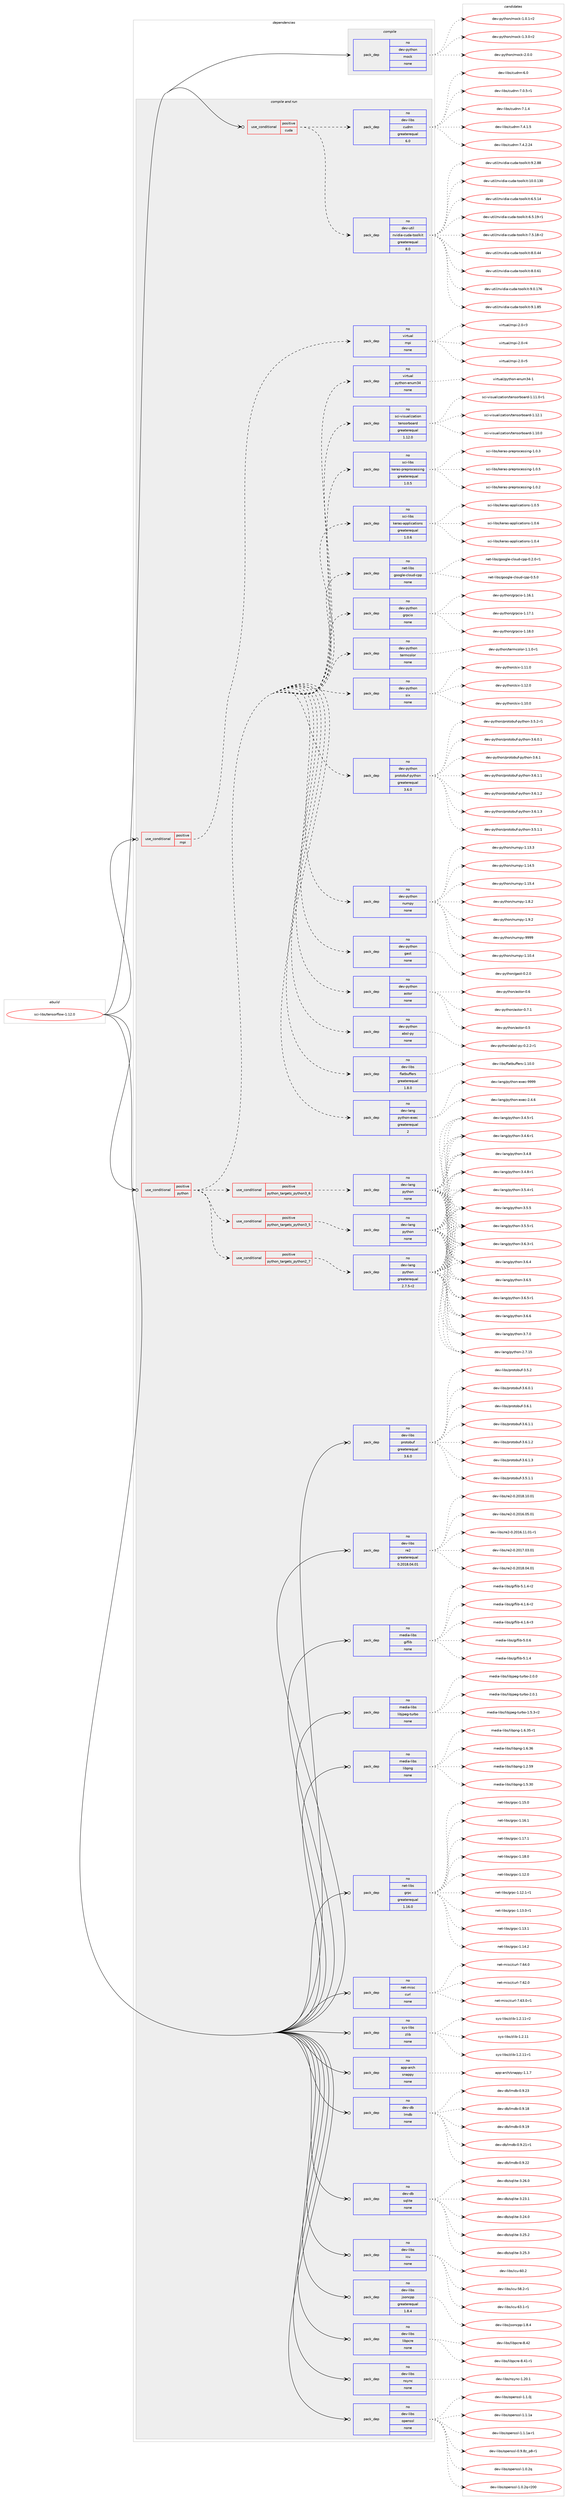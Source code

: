 digraph prolog {

# *************
# Graph options
# *************

newrank=true;
concentrate=true;
compound=true;
graph [rankdir=LR,fontname=Helvetica,fontsize=10,ranksep=1.5];#, ranksep=2.5, nodesep=0.2];
edge  [arrowhead=vee];
node  [fontname=Helvetica,fontsize=10];

# **********
# The ebuild
# **********

subgraph cluster_leftcol {
color=gray;
rank=same;
label=<<i>ebuild</i>>;
id [label="sci-libs/tensorflow-1.12.0", color=red, width=4, href="../sci-libs/tensorflow-1.12.0.svg"];
}

# ****************
# The dependencies
# ****************

subgraph cluster_midcol {
color=gray;
label=<<i>dependencies</i>>;
subgraph cluster_compile {
fillcolor="#eeeeee";
style=filled;
label=<<i>compile</i>>;
subgraph pack3866 {
dependency4850 [label=<<TABLE BORDER="0" CELLBORDER="1" CELLSPACING="0" CELLPADDING="4" WIDTH="220"><TR><TD ROWSPAN="6" CELLPADDING="30">pack_dep</TD></TR><TR><TD WIDTH="110">no</TD></TR><TR><TD>dev-python</TD></TR><TR><TD>mock</TD></TR><TR><TD>none</TD></TR><TR><TD></TD></TR></TABLE>>, shape=none, color=blue];
}
id:e -> dependency4850:w [weight=20,style="solid",arrowhead="vee"];
}
subgraph cluster_compileandrun {
fillcolor="#eeeeee";
style=filled;
label=<<i>compile and run</i>>;
subgraph cond852 {
dependency4851 [label=<<TABLE BORDER="0" CELLBORDER="1" CELLSPACING="0" CELLPADDING="4"><TR><TD ROWSPAN="3" CELLPADDING="10">use_conditional</TD></TR><TR><TD>positive</TD></TR><TR><TD>cuda</TD></TR></TABLE>>, shape=none, color=red];
subgraph pack3867 {
dependency4852 [label=<<TABLE BORDER="0" CELLBORDER="1" CELLSPACING="0" CELLPADDING="4" WIDTH="220"><TR><TD ROWSPAN="6" CELLPADDING="30">pack_dep</TD></TR><TR><TD WIDTH="110">no</TD></TR><TR><TD>dev-util</TD></TR><TR><TD>nvidia-cuda-toolkit</TD></TR><TR><TD>greaterequal</TD></TR><TR><TD>8.0</TD></TR></TABLE>>, shape=none, color=blue];
}
dependency4851:e -> dependency4852:w [weight=20,style="dashed",arrowhead="vee"];
subgraph pack3868 {
dependency4853 [label=<<TABLE BORDER="0" CELLBORDER="1" CELLSPACING="0" CELLPADDING="4" WIDTH="220"><TR><TD ROWSPAN="6" CELLPADDING="30">pack_dep</TD></TR><TR><TD WIDTH="110">no</TD></TR><TR><TD>dev-libs</TD></TR><TR><TD>cudnn</TD></TR><TR><TD>greaterequal</TD></TR><TR><TD>6.0</TD></TR></TABLE>>, shape=none, color=blue];
}
dependency4851:e -> dependency4853:w [weight=20,style="dashed",arrowhead="vee"];
}
id:e -> dependency4851:w [weight=20,style="solid",arrowhead="odotvee"];
subgraph cond853 {
dependency4854 [label=<<TABLE BORDER="0" CELLBORDER="1" CELLSPACING="0" CELLPADDING="4"><TR><TD ROWSPAN="3" CELLPADDING="10">use_conditional</TD></TR><TR><TD>positive</TD></TR><TR><TD>mpi</TD></TR></TABLE>>, shape=none, color=red];
subgraph pack3869 {
dependency4855 [label=<<TABLE BORDER="0" CELLBORDER="1" CELLSPACING="0" CELLPADDING="4" WIDTH="220"><TR><TD ROWSPAN="6" CELLPADDING="30">pack_dep</TD></TR><TR><TD WIDTH="110">no</TD></TR><TR><TD>virtual</TD></TR><TR><TD>mpi</TD></TR><TR><TD>none</TD></TR><TR><TD></TD></TR></TABLE>>, shape=none, color=blue];
}
dependency4854:e -> dependency4855:w [weight=20,style="dashed",arrowhead="vee"];
}
id:e -> dependency4854:w [weight=20,style="solid",arrowhead="odotvee"];
subgraph cond854 {
dependency4856 [label=<<TABLE BORDER="0" CELLBORDER="1" CELLSPACING="0" CELLPADDING="4"><TR><TD ROWSPAN="3" CELLPADDING="10">use_conditional</TD></TR><TR><TD>positive</TD></TR><TR><TD>python</TD></TR></TABLE>>, shape=none, color=red];
subgraph cond855 {
dependency4857 [label=<<TABLE BORDER="0" CELLBORDER="1" CELLSPACING="0" CELLPADDING="4"><TR><TD ROWSPAN="3" CELLPADDING="10">use_conditional</TD></TR><TR><TD>positive</TD></TR><TR><TD>python_targets_python2_7</TD></TR></TABLE>>, shape=none, color=red];
subgraph pack3870 {
dependency4858 [label=<<TABLE BORDER="0" CELLBORDER="1" CELLSPACING="0" CELLPADDING="4" WIDTH="220"><TR><TD ROWSPAN="6" CELLPADDING="30">pack_dep</TD></TR><TR><TD WIDTH="110">no</TD></TR><TR><TD>dev-lang</TD></TR><TR><TD>python</TD></TR><TR><TD>greaterequal</TD></TR><TR><TD>2.7.5-r2</TD></TR></TABLE>>, shape=none, color=blue];
}
dependency4857:e -> dependency4858:w [weight=20,style="dashed",arrowhead="vee"];
}
dependency4856:e -> dependency4857:w [weight=20,style="dashed",arrowhead="vee"];
subgraph cond856 {
dependency4859 [label=<<TABLE BORDER="0" CELLBORDER="1" CELLSPACING="0" CELLPADDING="4"><TR><TD ROWSPAN="3" CELLPADDING="10">use_conditional</TD></TR><TR><TD>positive</TD></TR><TR><TD>python_targets_python3_5</TD></TR></TABLE>>, shape=none, color=red];
subgraph pack3871 {
dependency4860 [label=<<TABLE BORDER="0" CELLBORDER="1" CELLSPACING="0" CELLPADDING="4" WIDTH="220"><TR><TD ROWSPAN="6" CELLPADDING="30">pack_dep</TD></TR><TR><TD WIDTH="110">no</TD></TR><TR><TD>dev-lang</TD></TR><TR><TD>python</TD></TR><TR><TD>none</TD></TR><TR><TD></TD></TR></TABLE>>, shape=none, color=blue];
}
dependency4859:e -> dependency4860:w [weight=20,style="dashed",arrowhead="vee"];
}
dependency4856:e -> dependency4859:w [weight=20,style="dashed",arrowhead="vee"];
subgraph cond857 {
dependency4861 [label=<<TABLE BORDER="0" CELLBORDER="1" CELLSPACING="0" CELLPADDING="4"><TR><TD ROWSPAN="3" CELLPADDING="10">use_conditional</TD></TR><TR><TD>positive</TD></TR><TR><TD>python_targets_python3_6</TD></TR></TABLE>>, shape=none, color=red];
subgraph pack3872 {
dependency4862 [label=<<TABLE BORDER="0" CELLBORDER="1" CELLSPACING="0" CELLPADDING="4" WIDTH="220"><TR><TD ROWSPAN="6" CELLPADDING="30">pack_dep</TD></TR><TR><TD WIDTH="110">no</TD></TR><TR><TD>dev-lang</TD></TR><TR><TD>python</TD></TR><TR><TD>none</TD></TR><TR><TD></TD></TR></TABLE>>, shape=none, color=blue];
}
dependency4861:e -> dependency4862:w [weight=20,style="dashed",arrowhead="vee"];
}
dependency4856:e -> dependency4861:w [weight=20,style="dashed",arrowhead="vee"];
subgraph pack3873 {
dependency4863 [label=<<TABLE BORDER="0" CELLBORDER="1" CELLSPACING="0" CELLPADDING="4" WIDTH="220"><TR><TD ROWSPAN="6" CELLPADDING="30">pack_dep</TD></TR><TR><TD WIDTH="110">no</TD></TR><TR><TD>dev-lang</TD></TR><TR><TD>python-exec</TD></TR><TR><TD>greaterequal</TD></TR><TR><TD>2</TD></TR></TABLE>>, shape=none, color=blue];
}
dependency4856:e -> dependency4863:w [weight=20,style="dashed",arrowhead="vee"];
subgraph pack3874 {
dependency4864 [label=<<TABLE BORDER="0" CELLBORDER="1" CELLSPACING="0" CELLPADDING="4" WIDTH="220"><TR><TD ROWSPAN="6" CELLPADDING="30">pack_dep</TD></TR><TR><TD WIDTH="110">no</TD></TR><TR><TD>dev-libs</TD></TR><TR><TD>flatbuffers</TD></TR><TR><TD>greaterequal</TD></TR><TR><TD>1.8.0</TD></TR></TABLE>>, shape=none, color=blue];
}
dependency4856:e -> dependency4864:w [weight=20,style="dashed",arrowhead="vee"];
subgraph pack3875 {
dependency4865 [label=<<TABLE BORDER="0" CELLBORDER="1" CELLSPACING="0" CELLPADDING="4" WIDTH="220"><TR><TD ROWSPAN="6" CELLPADDING="30">pack_dep</TD></TR><TR><TD WIDTH="110">no</TD></TR><TR><TD>dev-python</TD></TR><TR><TD>absl-py</TD></TR><TR><TD>none</TD></TR><TR><TD></TD></TR></TABLE>>, shape=none, color=blue];
}
dependency4856:e -> dependency4865:w [weight=20,style="dashed",arrowhead="vee"];
subgraph pack3876 {
dependency4866 [label=<<TABLE BORDER="0" CELLBORDER="1" CELLSPACING="0" CELLPADDING="4" WIDTH="220"><TR><TD ROWSPAN="6" CELLPADDING="30">pack_dep</TD></TR><TR><TD WIDTH="110">no</TD></TR><TR><TD>dev-python</TD></TR><TR><TD>astor</TD></TR><TR><TD>none</TD></TR><TR><TD></TD></TR></TABLE>>, shape=none, color=blue];
}
dependency4856:e -> dependency4866:w [weight=20,style="dashed",arrowhead="vee"];
subgraph pack3877 {
dependency4867 [label=<<TABLE BORDER="0" CELLBORDER="1" CELLSPACING="0" CELLPADDING="4" WIDTH="220"><TR><TD ROWSPAN="6" CELLPADDING="30">pack_dep</TD></TR><TR><TD WIDTH="110">no</TD></TR><TR><TD>dev-python</TD></TR><TR><TD>gast</TD></TR><TR><TD>none</TD></TR><TR><TD></TD></TR></TABLE>>, shape=none, color=blue];
}
dependency4856:e -> dependency4867:w [weight=20,style="dashed",arrowhead="vee"];
subgraph pack3878 {
dependency4868 [label=<<TABLE BORDER="0" CELLBORDER="1" CELLSPACING="0" CELLPADDING="4" WIDTH="220"><TR><TD ROWSPAN="6" CELLPADDING="30">pack_dep</TD></TR><TR><TD WIDTH="110">no</TD></TR><TR><TD>dev-python</TD></TR><TR><TD>numpy</TD></TR><TR><TD>none</TD></TR><TR><TD></TD></TR></TABLE>>, shape=none, color=blue];
}
dependency4856:e -> dependency4868:w [weight=20,style="dashed",arrowhead="vee"];
subgraph pack3879 {
dependency4869 [label=<<TABLE BORDER="0" CELLBORDER="1" CELLSPACING="0" CELLPADDING="4" WIDTH="220"><TR><TD ROWSPAN="6" CELLPADDING="30">pack_dep</TD></TR><TR><TD WIDTH="110">no</TD></TR><TR><TD>dev-python</TD></TR><TR><TD>protobuf-python</TD></TR><TR><TD>greaterequal</TD></TR><TR><TD>3.6.0</TD></TR></TABLE>>, shape=none, color=blue];
}
dependency4856:e -> dependency4869:w [weight=20,style="dashed",arrowhead="vee"];
subgraph pack3880 {
dependency4870 [label=<<TABLE BORDER="0" CELLBORDER="1" CELLSPACING="0" CELLPADDING="4" WIDTH="220"><TR><TD ROWSPAN="6" CELLPADDING="30">pack_dep</TD></TR><TR><TD WIDTH="110">no</TD></TR><TR><TD>dev-python</TD></TR><TR><TD>six</TD></TR><TR><TD>none</TD></TR><TR><TD></TD></TR></TABLE>>, shape=none, color=blue];
}
dependency4856:e -> dependency4870:w [weight=20,style="dashed",arrowhead="vee"];
subgraph pack3881 {
dependency4871 [label=<<TABLE BORDER="0" CELLBORDER="1" CELLSPACING="0" CELLPADDING="4" WIDTH="220"><TR><TD ROWSPAN="6" CELLPADDING="30">pack_dep</TD></TR><TR><TD WIDTH="110">no</TD></TR><TR><TD>dev-python</TD></TR><TR><TD>termcolor</TD></TR><TR><TD>none</TD></TR><TR><TD></TD></TR></TABLE>>, shape=none, color=blue];
}
dependency4856:e -> dependency4871:w [weight=20,style="dashed",arrowhead="vee"];
subgraph pack3882 {
dependency4872 [label=<<TABLE BORDER="0" CELLBORDER="1" CELLSPACING="0" CELLPADDING="4" WIDTH="220"><TR><TD ROWSPAN="6" CELLPADDING="30">pack_dep</TD></TR><TR><TD WIDTH="110">no</TD></TR><TR><TD>dev-python</TD></TR><TR><TD>grpcio</TD></TR><TR><TD>none</TD></TR><TR><TD></TD></TR></TABLE>>, shape=none, color=blue];
}
dependency4856:e -> dependency4872:w [weight=20,style="dashed",arrowhead="vee"];
subgraph pack3883 {
dependency4873 [label=<<TABLE BORDER="0" CELLBORDER="1" CELLSPACING="0" CELLPADDING="4" WIDTH="220"><TR><TD ROWSPAN="6" CELLPADDING="30">pack_dep</TD></TR><TR><TD WIDTH="110">no</TD></TR><TR><TD>net-libs</TD></TR><TR><TD>google-cloud-cpp</TD></TR><TR><TD>none</TD></TR><TR><TD></TD></TR></TABLE>>, shape=none, color=blue];
}
dependency4856:e -> dependency4873:w [weight=20,style="dashed",arrowhead="vee"];
subgraph pack3884 {
dependency4874 [label=<<TABLE BORDER="0" CELLBORDER="1" CELLSPACING="0" CELLPADDING="4" WIDTH="220"><TR><TD ROWSPAN="6" CELLPADDING="30">pack_dep</TD></TR><TR><TD WIDTH="110">no</TD></TR><TR><TD>sci-libs</TD></TR><TR><TD>keras-applications</TD></TR><TR><TD>greaterequal</TD></TR><TR><TD>1.0.6</TD></TR></TABLE>>, shape=none, color=blue];
}
dependency4856:e -> dependency4874:w [weight=20,style="dashed",arrowhead="vee"];
subgraph pack3885 {
dependency4875 [label=<<TABLE BORDER="0" CELLBORDER="1" CELLSPACING="0" CELLPADDING="4" WIDTH="220"><TR><TD ROWSPAN="6" CELLPADDING="30">pack_dep</TD></TR><TR><TD WIDTH="110">no</TD></TR><TR><TD>sci-libs</TD></TR><TR><TD>keras-preprocessing</TD></TR><TR><TD>greaterequal</TD></TR><TR><TD>1.0.5</TD></TR></TABLE>>, shape=none, color=blue];
}
dependency4856:e -> dependency4875:w [weight=20,style="dashed",arrowhead="vee"];
subgraph pack3886 {
dependency4876 [label=<<TABLE BORDER="0" CELLBORDER="1" CELLSPACING="0" CELLPADDING="4" WIDTH="220"><TR><TD ROWSPAN="6" CELLPADDING="30">pack_dep</TD></TR><TR><TD WIDTH="110">no</TD></TR><TR><TD>sci-visualization</TD></TR><TR><TD>tensorboard</TD></TR><TR><TD>greaterequal</TD></TR><TR><TD>1.12.0</TD></TR></TABLE>>, shape=none, color=blue];
}
dependency4856:e -> dependency4876:w [weight=20,style="dashed",arrowhead="vee"];
subgraph pack3887 {
dependency4877 [label=<<TABLE BORDER="0" CELLBORDER="1" CELLSPACING="0" CELLPADDING="4" WIDTH="220"><TR><TD ROWSPAN="6" CELLPADDING="30">pack_dep</TD></TR><TR><TD WIDTH="110">no</TD></TR><TR><TD>virtual</TD></TR><TR><TD>python-enum34</TD></TR><TR><TD>none</TD></TR><TR><TD></TD></TR></TABLE>>, shape=none, color=blue];
}
dependency4856:e -> dependency4877:w [weight=20,style="dashed",arrowhead="vee"];
}
id:e -> dependency4856:w [weight=20,style="solid",arrowhead="odotvee"];
subgraph pack3888 {
dependency4878 [label=<<TABLE BORDER="0" CELLBORDER="1" CELLSPACING="0" CELLPADDING="4" WIDTH="220"><TR><TD ROWSPAN="6" CELLPADDING="30">pack_dep</TD></TR><TR><TD WIDTH="110">no</TD></TR><TR><TD>app-arch</TD></TR><TR><TD>snappy</TD></TR><TR><TD>none</TD></TR><TR><TD></TD></TR></TABLE>>, shape=none, color=blue];
}
id:e -> dependency4878:w [weight=20,style="solid",arrowhead="odotvee"];
subgraph pack3889 {
dependency4879 [label=<<TABLE BORDER="0" CELLBORDER="1" CELLSPACING="0" CELLPADDING="4" WIDTH="220"><TR><TD ROWSPAN="6" CELLPADDING="30">pack_dep</TD></TR><TR><TD WIDTH="110">no</TD></TR><TR><TD>dev-db</TD></TR><TR><TD>lmdb</TD></TR><TR><TD>none</TD></TR><TR><TD></TD></TR></TABLE>>, shape=none, color=blue];
}
id:e -> dependency4879:w [weight=20,style="solid",arrowhead="odotvee"];
subgraph pack3890 {
dependency4880 [label=<<TABLE BORDER="0" CELLBORDER="1" CELLSPACING="0" CELLPADDING="4" WIDTH="220"><TR><TD ROWSPAN="6" CELLPADDING="30">pack_dep</TD></TR><TR><TD WIDTH="110">no</TD></TR><TR><TD>dev-db</TD></TR><TR><TD>sqlite</TD></TR><TR><TD>none</TD></TR><TR><TD></TD></TR></TABLE>>, shape=none, color=blue];
}
id:e -> dependency4880:w [weight=20,style="solid",arrowhead="odotvee"];
subgraph pack3891 {
dependency4881 [label=<<TABLE BORDER="0" CELLBORDER="1" CELLSPACING="0" CELLPADDING="4" WIDTH="220"><TR><TD ROWSPAN="6" CELLPADDING="30">pack_dep</TD></TR><TR><TD WIDTH="110">no</TD></TR><TR><TD>dev-libs</TD></TR><TR><TD>icu</TD></TR><TR><TD>none</TD></TR><TR><TD></TD></TR></TABLE>>, shape=none, color=blue];
}
id:e -> dependency4881:w [weight=20,style="solid",arrowhead="odotvee"];
subgraph pack3892 {
dependency4882 [label=<<TABLE BORDER="0" CELLBORDER="1" CELLSPACING="0" CELLPADDING="4" WIDTH="220"><TR><TD ROWSPAN="6" CELLPADDING="30">pack_dep</TD></TR><TR><TD WIDTH="110">no</TD></TR><TR><TD>dev-libs</TD></TR><TR><TD>jsoncpp</TD></TR><TR><TD>greaterequal</TD></TR><TR><TD>1.8.4</TD></TR></TABLE>>, shape=none, color=blue];
}
id:e -> dependency4882:w [weight=20,style="solid",arrowhead="odotvee"];
subgraph pack3893 {
dependency4883 [label=<<TABLE BORDER="0" CELLBORDER="1" CELLSPACING="0" CELLPADDING="4" WIDTH="220"><TR><TD ROWSPAN="6" CELLPADDING="30">pack_dep</TD></TR><TR><TD WIDTH="110">no</TD></TR><TR><TD>dev-libs</TD></TR><TR><TD>libpcre</TD></TR><TR><TD>none</TD></TR><TR><TD></TD></TR></TABLE>>, shape=none, color=blue];
}
id:e -> dependency4883:w [weight=20,style="solid",arrowhead="odotvee"];
subgraph pack3894 {
dependency4884 [label=<<TABLE BORDER="0" CELLBORDER="1" CELLSPACING="0" CELLPADDING="4" WIDTH="220"><TR><TD ROWSPAN="6" CELLPADDING="30">pack_dep</TD></TR><TR><TD WIDTH="110">no</TD></TR><TR><TD>dev-libs</TD></TR><TR><TD>nsync</TD></TR><TR><TD>none</TD></TR><TR><TD></TD></TR></TABLE>>, shape=none, color=blue];
}
id:e -> dependency4884:w [weight=20,style="solid",arrowhead="odotvee"];
subgraph pack3895 {
dependency4885 [label=<<TABLE BORDER="0" CELLBORDER="1" CELLSPACING="0" CELLPADDING="4" WIDTH="220"><TR><TD ROWSPAN="6" CELLPADDING="30">pack_dep</TD></TR><TR><TD WIDTH="110">no</TD></TR><TR><TD>dev-libs</TD></TR><TR><TD>openssl</TD></TR><TR><TD>none</TD></TR><TR><TD></TD></TR></TABLE>>, shape=none, color=blue];
}
id:e -> dependency4885:w [weight=20,style="solid",arrowhead="odotvee"];
subgraph pack3896 {
dependency4886 [label=<<TABLE BORDER="0" CELLBORDER="1" CELLSPACING="0" CELLPADDING="4" WIDTH="220"><TR><TD ROWSPAN="6" CELLPADDING="30">pack_dep</TD></TR><TR><TD WIDTH="110">no</TD></TR><TR><TD>dev-libs</TD></TR><TR><TD>protobuf</TD></TR><TR><TD>greaterequal</TD></TR><TR><TD>3.6.0</TD></TR></TABLE>>, shape=none, color=blue];
}
id:e -> dependency4886:w [weight=20,style="solid",arrowhead="odotvee"];
subgraph pack3897 {
dependency4887 [label=<<TABLE BORDER="0" CELLBORDER="1" CELLSPACING="0" CELLPADDING="4" WIDTH="220"><TR><TD ROWSPAN="6" CELLPADDING="30">pack_dep</TD></TR><TR><TD WIDTH="110">no</TD></TR><TR><TD>dev-libs</TD></TR><TR><TD>re2</TD></TR><TR><TD>greaterequal</TD></TR><TR><TD>0.2018.04.01</TD></TR></TABLE>>, shape=none, color=blue];
}
id:e -> dependency4887:w [weight=20,style="solid",arrowhead="odotvee"];
subgraph pack3898 {
dependency4888 [label=<<TABLE BORDER="0" CELLBORDER="1" CELLSPACING="0" CELLPADDING="4" WIDTH="220"><TR><TD ROWSPAN="6" CELLPADDING="30">pack_dep</TD></TR><TR><TD WIDTH="110">no</TD></TR><TR><TD>media-libs</TD></TR><TR><TD>giflib</TD></TR><TR><TD>none</TD></TR><TR><TD></TD></TR></TABLE>>, shape=none, color=blue];
}
id:e -> dependency4888:w [weight=20,style="solid",arrowhead="odotvee"];
subgraph pack3899 {
dependency4889 [label=<<TABLE BORDER="0" CELLBORDER="1" CELLSPACING="0" CELLPADDING="4" WIDTH="220"><TR><TD ROWSPAN="6" CELLPADDING="30">pack_dep</TD></TR><TR><TD WIDTH="110">no</TD></TR><TR><TD>media-libs</TD></TR><TR><TD>libjpeg-turbo</TD></TR><TR><TD>none</TD></TR><TR><TD></TD></TR></TABLE>>, shape=none, color=blue];
}
id:e -> dependency4889:w [weight=20,style="solid",arrowhead="odotvee"];
subgraph pack3900 {
dependency4890 [label=<<TABLE BORDER="0" CELLBORDER="1" CELLSPACING="0" CELLPADDING="4" WIDTH="220"><TR><TD ROWSPAN="6" CELLPADDING="30">pack_dep</TD></TR><TR><TD WIDTH="110">no</TD></TR><TR><TD>media-libs</TD></TR><TR><TD>libpng</TD></TR><TR><TD>none</TD></TR><TR><TD></TD></TR></TABLE>>, shape=none, color=blue];
}
id:e -> dependency4890:w [weight=20,style="solid",arrowhead="odotvee"];
subgraph pack3901 {
dependency4891 [label=<<TABLE BORDER="0" CELLBORDER="1" CELLSPACING="0" CELLPADDING="4" WIDTH="220"><TR><TD ROWSPAN="6" CELLPADDING="30">pack_dep</TD></TR><TR><TD WIDTH="110">no</TD></TR><TR><TD>net-libs</TD></TR><TR><TD>grpc</TD></TR><TR><TD>greaterequal</TD></TR><TR><TD>1.16.0</TD></TR></TABLE>>, shape=none, color=blue];
}
id:e -> dependency4891:w [weight=20,style="solid",arrowhead="odotvee"];
subgraph pack3902 {
dependency4892 [label=<<TABLE BORDER="0" CELLBORDER="1" CELLSPACING="0" CELLPADDING="4" WIDTH="220"><TR><TD ROWSPAN="6" CELLPADDING="30">pack_dep</TD></TR><TR><TD WIDTH="110">no</TD></TR><TR><TD>net-misc</TD></TR><TR><TD>curl</TD></TR><TR><TD>none</TD></TR><TR><TD></TD></TR></TABLE>>, shape=none, color=blue];
}
id:e -> dependency4892:w [weight=20,style="solid",arrowhead="odotvee"];
subgraph pack3903 {
dependency4893 [label=<<TABLE BORDER="0" CELLBORDER="1" CELLSPACING="0" CELLPADDING="4" WIDTH="220"><TR><TD ROWSPAN="6" CELLPADDING="30">pack_dep</TD></TR><TR><TD WIDTH="110">no</TD></TR><TR><TD>sys-libs</TD></TR><TR><TD>zlib</TD></TR><TR><TD>none</TD></TR><TR><TD></TD></TR></TABLE>>, shape=none, color=blue];
}
id:e -> dependency4893:w [weight=20,style="solid",arrowhead="odotvee"];
}
subgraph cluster_run {
fillcolor="#eeeeee";
style=filled;
label=<<i>run</i>>;
}
}

# **************
# The candidates
# **************

subgraph cluster_choices {
rank=same;
color=gray;
label=<<i>candidates</i>>;

subgraph choice3866 {
color=black;
nodesep=1;
choice1001011184511212111610411111047109111991074549464846494511450 [label="dev-python/mock-1.0.1-r2", color=red, width=4,href="../dev-python/mock-1.0.1-r2.svg"];
choice1001011184511212111610411111047109111991074549465146484511450 [label="dev-python/mock-1.3.0-r2", color=red, width=4,href="../dev-python/mock-1.3.0-r2.svg"];
choice100101118451121211161041111104710911199107455046484648 [label="dev-python/mock-2.0.0", color=red, width=4,href="../dev-python/mock-2.0.0.svg"];
dependency4850:e -> choice1001011184511212111610411111047109111991074549464846494511450:w [style=dotted,weight="100"];
dependency4850:e -> choice1001011184511212111610411111047109111991074549465146484511450:w [style=dotted,weight="100"];
dependency4850:e -> choice100101118451121211161041111104710911199107455046484648:w [style=dotted,weight="100"];
}
subgraph choice3867 {
color=black;
nodesep=1;
choice10010111845117116105108471101181051001059745991171009745116111111108107105116454948464846495148 [label="dev-util/nvidia-cuda-toolkit-10.0.130", color=red, width=4,href="../dev-util/nvidia-cuda-toolkit-10.0.130.svg"];
choice1001011184511711610510847110118105100105974599117100974511611111110810710511645544653464952 [label="dev-util/nvidia-cuda-toolkit-6.5.14", color=red, width=4,href="../dev-util/nvidia-cuda-toolkit-6.5.14.svg"];
choice10010111845117116105108471101181051001059745991171009745116111111108107105116455446534649574511449 [label="dev-util/nvidia-cuda-toolkit-6.5.19-r1", color=red, width=4,href="../dev-util/nvidia-cuda-toolkit-6.5.19-r1.svg"];
choice10010111845117116105108471101181051001059745991171009745116111111108107105116455546534649564511450 [label="dev-util/nvidia-cuda-toolkit-7.5.18-r2", color=red, width=4,href="../dev-util/nvidia-cuda-toolkit-7.5.18-r2.svg"];
choice1001011184511711610510847110118105100105974599117100974511611111110810710511645564648465252 [label="dev-util/nvidia-cuda-toolkit-8.0.44", color=red, width=4,href="../dev-util/nvidia-cuda-toolkit-8.0.44.svg"];
choice1001011184511711610510847110118105100105974599117100974511611111110810710511645564648465449 [label="dev-util/nvidia-cuda-toolkit-8.0.61", color=red, width=4,href="../dev-util/nvidia-cuda-toolkit-8.0.61.svg"];
choice100101118451171161051084711011810510010597459911710097451161111111081071051164557464846495554 [label="dev-util/nvidia-cuda-toolkit-9.0.176", color=red, width=4,href="../dev-util/nvidia-cuda-toolkit-9.0.176.svg"];
choice1001011184511711610510847110118105100105974599117100974511611111110810710511645574649465653 [label="dev-util/nvidia-cuda-toolkit-9.1.85", color=red, width=4,href="../dev-util/nvidia-cuda-toolkit-9.1.85.svg"];
choice1001011184511711610510847110118105100105974599117100974511611111110810710511645574650465656 [label="dev-util/nvidia-cuda-toolkit-9.2.88", color=red, width=4,href="../dev-util/nvidia-cuda-toolkit-9.2.88.svg"];
dependency4852:e -> choice10010111845117116105108471101181051001059745991171009745116111111108107105116454948464846495148:w [style=dotted,weight="100"];
dependency4852:e -> choice1001011184511711610510847110118105100105974599117100974511611111110810710511645544653464952:w [style=dotted,weight="100"];
dependency4852:e -> choice10010111845117116105108471101181051001059745991171009745116111111108107105116455446534649574511449:w [style=dotted,weight="100"];
dependency4852:e -> choice10010111845117116105108471101181051001059745991171009745116111111108107105116455546534649564511450:w [style=dotted,weight="100"];
dependency4852:e -> choice1001011184511711610510847110118105100105974599117100974511611111110810710511645564648465252:w [style=dotted,weight="100"];
dependency4852:e -> choice1001011184511711610510847110118105100105974599117100974511611111110810710511645564648465449:w [style=dotted,weight="100"];
dependency4852:e -> choice100101118451171161051084711011810510010597459911710097451161111111081071051164557464846495554:w [style=dotted,weight="100"];
dependency4852:e -> choice1001011184511711610510847110118105100105974599117100974511611111110810710511645574649465653:w [style=dotted,weight="100"];
dependency4852:e -> choice1001011184511711610510847110118105100105974599117100974511611111110810710511645574650465656:w [style=dotted,weight="100"];
}
subgraph choice3868 {
color=black;
nodesep=1;
choice1001011184510810598115479911710011011045544648 [label="dev-libs/cudnn-6.0", color=red, width=4,href="../dev-libs/cudnn-6.0.svg"];
choice100101118451081059811547991171001101104555464846534511449 [label="dev-libs/cudnn-7.0.5-r1", color=red, width=4,href="../dev-libs/cudnn-7.0.5-r1.svg"];
choice10010111845108105981154799117100110110455546494652 [label="dev-libs/cudnn-7.1.4", color=red, width=4,href="../dev-libs/cudnn-7.1.4.svg"];
choice100101118451081059811547991171001101104555465246494653 [label="dev-libs/cudnn-7.4.1.5", color=red, width=4,href="../dev-libs/cudnn-7.4.1.5.svg"];
choice10010111845108105981154799117100110110455546524650465052 [label="dev-libs/cudnn-7.4.2.24", color=red, width=4,href="../dev-libs/cudnn-7.4.2.24.svg"];
dependency4853:e -> choice1001011184510810598115479911710011011045544648:w [style=dotted,weight="100"];
dependency4853:e -> choice100101118451081059811547991171001101104555464846534511449:w [style=dotted,weight="100"];
dependency4853:e -> choice10010111845108105981154799117100110110455546494652:w [style=dotted,weight="100"];
dependency4853:e -> choice100101118451081059811547991171001101104555465246494653:w [style=dotted,weight="100"];
dependency4853:e -> choice10010111845108105981154799117100110110455546524650465052:w [style=dotted,weight="100"];
}
subgraph choice3869 {
color=black;
nodesep=1;
choice1181051141161179710847109112105455046484511451 [label="virtual/mpi-2.0-r3", color=red, width=4,href="../virtual/mpi-2.0-r3.svg"];
choice1181051141161179710847109112105455046484511452 [label="virtual/mpi-2.0-r4", color=red, width=4,href="../virtual/mpi-2.0-r4.svg"];
choice1181051141161179710847109112105455046484511453 [label="virtual/mpi-2.0-r5", color=red, width=4,href="../virtual/mpi-2.0-r5.svg"];
dependency4855:e -> choice1181051141161179710847109112105455046484511451:w [style=dotted,weight="100"];
dependency4855:e -> choice1181051141161179710847109112105455046484511452:w [style=dotted,weight="100"];
dependency4855:e -> choice1181051141161179710847109112105455046484511453:w [style=dotted,weight="100"];
}
subgraph choice3870 {
color=black;
nodesep=1;
choice10010111845108971101034711212111610411111045504655464953 [label="dev-lang/python-2.7.15", color=red, width=4,href="../dev-lang/python-2.7.15.svg"];
choice1001011184510897110103471121211161041111104551465246534511449 [label="dev-lang/python-3.4.5-r1", color=red, width=4,href="../dev-lang/python-3.4.5-r1.svg"];
choice1001011184510897110103471121211161041111104551465246544511449 [label="dev-lang/python-3.4.6-r1", color=red, width=4,href="../dev-lang/python-3.4.6-r1.svg"];
choice100101118451089711010347112121116104111110455146524656 [label="dev-lang/python-3.4.8", color=red, width=4,href="../dev-lang/python-3.4.8.svg"];
choice1001011184510897110103471121211161041111104551465246564511449 [label="dev-lang/python-3.4.8-r1", color=red, width=4,href="../dev-lang/python-3.4.8-r1.svg"];
choice1001011184510897110103471121211161041111104551465346524511449 [label="dev-lang/python-3.5.4-r1", color=red, width=4,href="../dev-lang/python-3.5.4-r1.svg"];
choice100101118451089711010347112121116104111110455146534653 [label="dev-lang/python-3.5.5", color=red, width=4,href="../dev-lang/python-3.5.5.svg"];
choice1001011184510897110103471121211161041111104551465346534511449 [label="dev-lang/python-3.5.5-r1", color=red, width=4,href="../dev-lang/python-3.5.5-r1.svg"];
choice1001011184510897110103471121211161041111104551465446514511449 [label="dev-lang/python-3.6.3-r1", color=red, width=4,href="../dev-lang/python-3.6.3-r1.svg"];
choice100101118451089711010347112121116104111110455146544652 [label="dev-lang/python-3.6.4", color=red, width=4,href="../dev-lang/python-3.6.4.svg"];
choice100101118451089711010347112121116104111110455146544653 [label="dev-lang/python-3.6.5", color=red, width=4,href="../dev-lang/python-3.6.5.svg"];
choice1001011184510897110103471121211161041111104551465446534511449 [label="dev-lang/python-3.6.5-r1", color=red, width=4,href="../dev-lang/python-3.6.5-r1.svg"];
choice100101118451089711010347112121116104111110455146544654 [label="dev-lang/python-3.6.6", color=red, width=4,href="../dev-lang/python-3.6.6.svg"];
choice100101118451089711010347112121116104111110455146554648 [label="dev-lang/python-3.7.0", color=red, width=4,href="../dev-lang/python-3.7.0.svg"];
dependency4858:e -> choice10010111845108971101034711212111610411111045504655464953:w [style=dotted,weight="100"];
dependency4858:e -> choice1001011184510897110103471121211161041111104551465246534511449:w [style=dotted,weight="100"];
dependency4858:e -> choice1001011184510897110103471121211161041111104551465246544511449:w [style=dotted,weight="100"];
dependency4858:e -> choice100101118451089711010347112121116104111110455146524656:w [style=dotted,weight="100"];
dependency4858:e -> choice1001011184510897110103471121211161041111104551465246564511449:w [style=dotted,weight="100"];
dependency4858:e -> choice1001011184510897110103471121211161041111104551465346524511449:w [style=dotted,weight="100"];
dependency4858:e -> choice100101118451089711010347112121116104111110455146534653:w [style=dotted,weight="100"];
dependency4858:e -> choice1001011184510897110103471121211161041111104551465346534511449:w [style=dotted,weight="100"];
dependency4858:e -> choice1001011184510897110103471121211161041111104551465446514511449:w [style=dotted,weight="100"];
dependency4858:e -> choice100101118451089711010347112121116104111110455146544652:w [style=dotted,weight="100"];
dependency4858:e -> choice100101118451089711010347112121116104111110455146544653:w [style=dotted,weight="100"];
dependency4858:e -> choice1001011184510897110103471121211161041111104551465446534511449:w [style=dotted,weight="100"];
dependency4858:e -> choice100101118451089711010347112121116104111110455146544654:w [style=dotted,weight="100"];
dependency4858:e -> choice100101118451089711010347112121116104111110455146554648:w [style=dotted,weight="100"];
}
subgraph choice3871 {
color=black;
nodesep=1;
choice10010111845108971101034711212111610411111045504655464953 [label="dev-lang/python-2.7.15", color=red, width=4,href="../dev-lang/python-2.7.15.svg"];
choice1001011184510897110103471121211161041111104551465246534511449 [label="dev-lang/python-3.4.5-r1", color=red, width=4,href="../dev-lang/python-3.4.5-r1.svg"];
choice1001011184510897110103471121211161041111104551465246544511449 [label="dev-lang/python-3.4.6-r1", color=red, width=4,href="../dev-lang/python-3.4.6-r1.svg"];
choice100101118451089711010347112121116104111110455146524656 [label="dev-lang/python-3.4.8", color=red, width=4,href="../dev-lang/python-3.4.8.svg"];
choice1001011184510897110103471121211161041111104551465246564511449 [label="dev-lang/python-3.4.8-r1", color=red, width=4,href="../dev-lang/python-3.4.8-r1.svg"];
choice1001011184510897110103471121211161041111104551465346524511449 [label="dev-lang/python-3.5.4-r1", color=red, width=4,href="../dev-lang/python-3.5.4-r1.svg"];
choice100101118451089711010347112121116104111110455146534653 [label="dev-lang/python-3.5.5", color=red, width=4,href="../dev-lang/python-3.5.5.svg"];
choice1001011184510897110103471121211161041111104551465346534511449 [label="dev-lang/python-3.5.5-r1", color=red, width=4,href="../dev-lang/python-3.5.5-r1.svg"];
choice1001011184510897110103471121211161041111104551465446514511449 [label="dev-lang/python-3.6.3-r1", color=red, width=4,href="../dev-lang/python-3.6.3-r1.svg"];
choice100101118451089711010347112121116104111110455146544652 [label="dev-lang/python-3.6.4", color=red, width=4,href="../dev-lang/python-3.6.4.svg"];
choice100101118451089711010347112121116104111110455146544653 [label="dev-lang/python-3.6.5", color=red, width=4,href="../dev-lang/python-3.6.5.svg"];
choice1001011184510897110103471121211161041111104551465446534511449 [label="dev-lang/python-3.6.5-r1", color=red, width=4,href="../dev-lang/python-3.6.5-r1.svg"];
choice100101118451089711010347112121116104111110455146544654 [label="dev-lang/python-3.6.6", color=red, width=4,href="../dev-lang/python-3.6.6.svg"];
choice100101118451089711010347112121116104111110455146554648 [label="dev-lang/python-3.7.0", color=red, width=4,href="../dev-lang/python-3.7.0.svg"];
dependency4860:e -> choice10010111845108971101034711212111610411111045504655464953:w [style=dotted,weight="100"];
dependency4860:e -> choice1001011184510897110103471121211161041111104551465246534511449:w [style=dotted,weight="100"];
dependency4860:e -> choice1001011184510897110103471121211161041111104551465246544511449:w [style=dotted,weight="100"];
dependency4860:e -> choice100101118451089711010347112121116104111110455146524656:w [style=dotted,weight="100"];
dependency4860:e -> choice1001011184510897110103471121211161041111104551465246564511449:w [style=dotted,weight="100"];
dependency4860:e -> choice1001011184510897110103471121211161041111104551465346524511449:w [style=dotted,weight="100"];
dependency4860:e -> choice100101118451089711010347112121116104111110455146534653:w [style=dotted,weight="100"];
dependency4860:e -> choice1001011184510897110103471121211161041111104551465346534511449:w [style=dotted,weight="100"];
dependency4860:e -> choice1001011184510897110103471121211161041111104551465446514511449:w [style=dotted,weight="100"];
dependency4860:e -> choice100101118451089711010347112121116104111110455146544652:w [style=dotted,weight="100"];
dependency4860:e -> choice100101118451089711010347112121116104111110455146544653:w [style=dotted,weight="100"];
dependency4860:e -> choice1001011184510897110103471121211161041111104551465446534511449:w [style=dotted,weight="100"];
dependency4860:e -> choice100101118451089711010347112121116104111110455146544654:w [style=dotted,weight="100"];
dependency4860:e -> choice100101118451089711010347112121116104111110455146554648:w [style=dotted,weight="100"];
}
subgraph choice3872 {
color=black;
nodesep=1;
choice10010111845108971101034711212111610411111045504655464953 [label="dev-lang/python-2.7.15", color=red, width=4,href="../dev-lang/python-2.7.15.svg"];
choice1001011184510897110103471121211161041111104551465246534511449 [label="dev-lang/python-3.4.5-r1", color=red, width=4,href="../dev-lang/python-3.4.5-r1.svg"];
choice1001011184510897110103471121211161041111104551465246544511449 [label="dev-lang/python-3.4.6-r1", color=red, width=4,href="../dev-lang/python-3.4.6-r1.svg"];
choice100101118451089711010347112121116104111110455146524656 [label="dev-lang/python-3.4.8", color=red, width=4,href="../dev-lang/python-3.4.8.svg"];
choice1001011184510897110103471121211161041111104551465246564511449 [label="dev-lang/python-3.4.8-r1", color=red, width=4,href="../dev-lang/python-3.4.8-r1.svg"];
choice1001011184510897110103471121211161041111104551465346524511449 [label="dev-lang/python-3.5.4-r1", color=red, width=4,href="../dev-lang/python-3.5.4-r1.svg"];
choice100101118451089711010347112121116104111110455146534653 [label="dev-lang/python-3.5.5", color=red, width=4,href="../dev-lang/python-3.5.5.svg"];
choice1001011184510897110103471121211161041111104551465346534511449 [label="dev-lang/python-3.5.5-r1", color=red, width=4,href="../dev-lang/python-3.5.5-r1.svg"];
choice1001011184510897110103471121211161041111104551465446514511449 [label="dev-lang/python-3.6.3-r1", color=red, width=4,href="../dev-lang/python-3.6.3-r1.svg"];
choice100101118451089711010347112121116104111110455146544652 [label="dev-lang/python-3.6.4", color=red, width=4,href="../dev-lang/python-3.6.4.svg"];
choice100101118451089711010347112121116104111110455146544653 [label="dev-lang/python-3.6.5", color=red, width=4,href="../dev-lang/python-3.6.5.svg"];
choice1001011184510897110103471121211161041111104551465446534511449 [label="dev-lang/python-3.6.5-r1", color=red, width=4,href="../dev-lang/python-3.6.5-r1.svg"];
choice100101118451089711010347112121116104111110455146544654 [label="dev-lang/python-3.6.6", color=red, width=4,href="../dev-lang/python-3.6.6.svg"];
choice100101118451089711010347112121116104111110455146554648 [label="dev-lang/python-3.7.0", color=red, width=4,href="../dev-lang/python-3.7.0.svg"];
dependency4862:e -> choice10010111845108971101034711212111610411111045504655464953:w [style=dotted,weight="100"];
dependency4862:e -> choice1001011184510897110103471121211161041111104551465246534511449:w [style=dotted,weight="100"];
dependency4862:e -> choice1001011184510897110103471121211161041111104551465246544511449:w [style=dotted,weight="100"];
dependency4862:e -> choice100101118451089711010347112121116104111110455146524656:w [style=dotted,weight="100"];
dependency4862:e -> choice1001011184510897110103471121211161041111104551465246564511449:w [style=dotted,weight="100"];
dependency4862:e -> choice1001011184510897110103471121211161041111104551465346524511449:w [style=dotted,weight="100"];
dependency4862:e -> choice100101118451089711010347112121116104111110455146534653:w [style=dotted,weight="100"];
dependency4862:e -> choice1001011184510897110103471121211161041111104551465346534511449:w [style=dotted,weight="100"];
dependency4862:e -> choice1001011184510897110103471121211161041111104551465446514511449:w [style=dotted,weight="100"];
dependency4862:e -> choice100101118451089711010347112121116104111110455146544652:w [style=dotted,weight="100"];
dependency4862:e -> choice100101118451089711010347112121116104111110455146544653:w [style=dotted,weight="100"];
dependency4862:e -> choice1001011184510897110103471121211161041111104551465446534511449:w [style=dotted,weight="100"];
dependency4862:e -> choice100101118451089711010347112121116104111110455146544654:w [style=dotted,weight="100"];
dependency4862:e -> choice100101118451089711010347112121116104111110455146554648:w [style=dotted,weight="100"];
}
subgraph choice3873 {
color=black;
nodesep=1;
choice1001011184510897110103471121211161041111104510112010199455046524654 [label="dev-lang/python-exec-2.4.6", color=red, width=4,href="../dev-lang/python-exec-2.4.6.svg"];
choice10010111845108971101034711212111610411111045101120101994557575757 [label="dev-lang/python-exec-9999", color=red, width=4,href="../dev-lang/python-exec-9999.svg"];
dependency4863:e -> choice1001011184510897110103471121211161041111104510112010199455046524654:w [style=dotted,weight="100"];
dependency4863:e -> choice10010111845108971101034711212111610411111045101120101994557575757:w [style=dotted,weight="100"];
}
subgraph choice3874 {
color=black;
nodesep=1;
choice100101118451081059811547102108971169811710210210111411545494649484648 [label="dev-libs/flatbuffers-1.10.0", color=red, width=4,href="../dev-libs/flatbuffers-1.10.0.svg"];
dependency4864:e -> choice100101118451081059811547102108971169811710210210111411545494649484648:w [style=dotted,weight="100"];
}
subgraph choice3875 {
color=black;
nodesep=1;
choice10010111845112121116104111110479798115108451121214548465046504511449 [label="dev-python/absl-py-0.2.2-r1", color=red, width=4,href="../dev-python/absl-py-0.2.2-r1.svg"];
dependency4865:e -> choice10010111845112121116104111110479798115108451121214548465046504511449:w [style=dotted,weight="100"];
}
subgraph choice3876 {
color=black;
nodesep=1;
choice10010111845112121116104111110479711511611111445484653 [label="dev-python/astor-0.5", color=red, width=4,href="../dev-python/astor-0.5.svg"];
choice10010111845112121116104111110479711511611111445484654 [label="dev-python/astor-0.6", color=red, width=4,href="../dev-python/astor-0.6.svg"];
choice100101118451121211161041111104797115116111114454846554649 [label="dev-python/astor-0.7.1", color=red, width=4,href="../dev-python/astor-0.7.1.svg"];
dependency4866:e -> choice10010111845112121116104111110479711511611111445484653:w [style=dotted,weight="100"];
dependency4866:e -> choice10010111845112121116104111110479711511611111445484654:w [style=dotted,weight="100"];
dependency4866:e -> choice100101118451121211161041111104797115116111114454846554649:w [style=dotted,weight="100"];
}
subgraph choice3877 {
color=black;
nodesep=1;
choice100101118451121211161041111104710397115116454846504648 [label="dev-python/gast-0.2.0", color=red, width=4,href="../dev-python/gast-0.2.0.svg"];
dependency4867:e -> choice100101118451121211161041111104710397115116454846504648:w [style=dotted,weight="100"];
}
subgraph choice3878 {
color=black;
nodesep=1;
choice100101118451121211161041111104711011710911212145494649484652 [label="dev-python/numpy-1.10.4", color=red, width=4,href="../dev-python/numpy-1.10.4.svg"];
choice100101118451121211161041111104711011710911212145494649514651 [label="dev-python/numpy-1.13.3", color=red, width=4,href="../dev-python/numpy-1.13.3.svg"];
choice100101118451121211161041111104711011710911212145494649524653 [label="dev-python/numpy-1.14.5", color=red, width=4,href="../dev-python/numpy-1.14.5.svg"];
choice100101118451121211161041111104711011710911212145494649534652 [label="dev-python/numpy-1.15.4", color=red, width=4,href="../dev-python/numpy-1.15.4.svg"];
choice1001011184511212111610411111047110117109112121454946564650 [label="dev-python/numpy-1.8.2", color=red, width=4,href="../dev-python/numpy-1.8.2.svg"];
choice1001011184511212111610411111047110117109112121454946574650 [label="dev-python/numpy-1.9.2", color=red, width=4,href="../dev-python/numpy-1.9.2.svg"];
choice10010111845112121116104111110471101171091121214557575757 [label="dev-python/numpy-9999", color=red, width=4,href="../dev-python/numpy-9999.svg"];
dependency4868:e -> choice100101118451121211161041111104711011710911212145494649484652:w [style=dotted,weight="100"];
dependency4868:e -> choice100101118451121211161041111104711011710911212145494649514651:w [style=dotted,weight="100"];
dependency4868:e -> choice100101118451121211161041111104711011710911212145494649524653:w [style=dotted,weight="100"];
dependency4868:e -> choice100101118451121211161041111104711011710911212145494649534652:w [style=dotted,weight="100"];
dependency4868:e -> choice1001011184511212111610411111047110117109112121454946564650:w [style=dotted,weight="100"];
dependency4868:e -> choice1001011184511212111610411111047110117109112121454946574650:w [style=dotted,weight="100"];
dependency4868:e -> choice10010111845112121116104111110471101171091121214557575757:w [style=dotted,weight="100"];
}
subgraph choice3879 {
color=black;
nodesep=1;
choice100101118451121211161041111104711211411111611198117102451121211161041111104551465346494649 [label="dev-python/protobuf-python-3.5.1.1", color=red, width=4,href="../dev-python/protobuf-python-3.5.1.1.svg"];
choice100101118451121211161041111104711211411111611198117102451121211161041111104551465346504511449 [label="dev-python/protobuf-python-3.5.2-r1", color=red, width=4,href="../dev-python/protobuf-python-3.5.2-r1.svg"];
choice100101118451121211161041111104711211411111611198117102451121211161041111104551465446484649 [label="dev-python/protobuf-python-3.6.0.1", color=red, width=4,href="../dev-python/protobuf-python-3.6.0.1.svg"];
choice10010111845112121116104111110471121141111161119811710245112121116104111110455146544649 [label="dev-python/protobuf-python-3.6.1", color=red, width=4,href="../dev-python/protobuf-python-3.6.1.svg"];
choice100101118451121211161041111104711211411111611198117102451121211161041111104551465446494649 [label="dev-python/protobuf-python-3.6.1.1", color=red, width=4,href="../dev-python/protobuf-python-3.6.1.1.svg"];
choice100101118451121211161041111104711211411111611198117102451121211161041111104551465446494650 [label="dev-python/protobuf-python-3.6.1.2", color=red, width=4,href="../dev-python/protobuf-python-3.6.1.2.svg"];
choice100101118451121211161041111104711211411111611198117102451121211161041111104551465446494651 [label="dev-python/protobuf-python-3.6.1.3", color=red, width=4,href="../dev-python/protobuf-python-3.6.1.3.svg"];
dependency4869:e -> choice100101118451121211161041111104711211411111611198117102451121211161041111104551465346494649:w [style=dotted,weight="100"];
dependency4869:e -> choice100101118451121211161041111104711211411111611198117102451121211161041111104551465346504511449:w [style=dotted,weight="100"];
dependency4869:e -> choice100101118451121211161041111104711211411111611198117102451121211161041111104551465446484649:w [style=dotted,weight="100"];
dependency4869:e -> choice10010111845112121116104111110471121141111161119811710245112121116104111110455146544649:w [style=dotted,weight="100"];
dependency4869:e -> choice100101118451121211161041111104711211411111611198117102451121211161041111104551465446494649:w [style=dotted,weight="100"];
dependency4869:e -> choice100101118451121211161041111104711211411111611198117102451121211161041111104551465446494650:w [style=dotted,weight="100"];
dependency4869:e -> choice100101118451121211161041111104711211411111611198117102451121211161041111104551465446494651:w [style=dotted,weight="100"];
}
subgraph choice3880 {
color=black;
nodesep=1;
choice100101118451121211161041111104711510512045494649484648 [label="dev-python/six-1.10.0", color=red, width=4,href="../dev-python/six-1.10.0.svg"];
choice100101118451121211161041111104711510512045494649494648 [label="dev-python/six-1.11.0", color=red, width=4,href="../dev-python/six-1.11.0.svg"];
choice100101118451121211161041111104711510512045494649504648 [label="dev-python/six-1.12.0", color=red, width=4,href="../dev-python/six-1.12.0.svg"];
dependency4870:e -> choice100101118451121211161041111104711510512045494649484648:w [style=dotted,weight="100"];
dependency4870:e -> choice100101118451121211161041111104711510512045494649494648:w [style=dotted,weight="100"];
dependency4870:e -> choice100101118451121211161041111104711510512045494649504648:w [style=dotted,weight="100"];
}
subgraph choice3881 {
color=black;
nodesep=1;
choice1001011184511212111610411111047116101114109991111081111144549464946484511449 [label="dev-python/termcolor-1.1.0-r1", color=red, width=4,href="../dev-python/termcolor-1.1.0-r1.svg"];
dependency4871:e -> choice1001011184511212111610411111047116101114109991111081111144549464946484511449:w [style=dotted,weight="100"];
}
subgraph choice3882 {
color=black;
nodesep=1;
choice10010111845112121116104111110471031141129910511145494649544649 [label="dev-python/grpcio-1.16.1", color=red, width=4,href="../dev-python/grpcio-1.16.1.svg"];
choice10010111845112121116104111110471031141129910511145494649554649 [label="dev-python/grpcio-1.17.1", color=red, width=4,href="../dev-python/grpcio-1.17.1.svg"];
choice10010111845112121116104111110471031141129910511145494649564648 [label="dev-python/grpcio-1.18.0", color=red, width=4,href="../dev-python/grpcio-1.18.0.svg"];
dependency4872:e -> choice10010111845112121116104111110471031141129910511145494649544649:w [style=dotted,weight="100"];
dependency4872:e -> choice10010111845112121116104111110471031141129910511145494649554649:w [style=dotted,weight="100"];
dependency4872:e -> choice10010111845112121116104111110471031141129910511145494649564648:w [style=dotted,weight="100"];
}
subgraph choice3883 {
color=black;
nodesep=1;
choice110101116451081059811547103111111103108101459910811111710045991121124548465046484511449 [label="net-libs/google-cloud-cpp-0.2.0-r1", color=red, width=4,href="../net-libs/google-cloud-cpp-0.2.0-r1.svg"];
choice11010111645108105981154710311111110310810145991081111171004599112112454846534648 [label="net-libs/google-cloud-cpp-0.5.0", color=red, width=4,href="../net-libs/google-cloud-cpp-0.5.0.svg"];
dependency4873:e -> choice110101116451081059811547103111111103108101459910811111710045991121124548465046484511449:w [style=dotted,weight="100"];
dependency4873:e -> choice11010111645108105981154710311111110310810145991081111171004599112112454846534648:w [style=dotted,weight="100"];
}
subgraph choice3884 {
color=black;
nodesep=1;
choice115991054510810598115471071011149711545971121121081059997116105111110115454946484652 [label="sci-libs/keras-applications-1.0.4", color=red, width=4,href="../sci-libs/keras-applications-1.0.4.svg"];
choice115991054510810598115471071011149711545971121121081059997116105111110115454946484653 [label="sci-libs/keras-applications-1.0.5", color=red, width=4,href="../sci-libs/keras-applications-1.0.5.svg"];
choice115991054510810598115471071011149711545971121121081059997116105111110115454946484654 [label="sci-libs/keras-applications-1.0.6", color=red, width=4,href="../sci-libs/keras-applications-1.0.6.svg"];
dependency4874:e -> choice115991054510810598115471071011149711545971121121081059997116105111110115454946484652:w [style=dotted,weight="100"];
dependency4874:e -> choice115991054510810598115471071011149711545971121121081059997116105111110115454946484653:w [style=dotted,weight="100"];
dependency4874:e -> choice115991054510810598115471071011149711545971121121081059997116105111110115454946484654:w [style=dotted,weight="100"];
}
subgraph choice3885 {
color=black;
nodesep=1;
choice11599105451081059811547107101114971154511211410111211411199101115115105110103454946484650 [label="sci-libs/keras-preprocessing-1.0.2", color=red, width=4,href="../sci-libs/keras-preprocessing-1.0.2.svg"];
choice11599105451081059811547107101114971154511211410111211411199101115115105110103454946484651 [label="sci-libs/keras-preprocessing-1.0.3", color=red, width=4,href="../sci-libs/keras-preprocessing-1.0.3.svg"];
choice11599105451081059811547107101114971154511211410111211411199101115115105110103454946484653 [label="sci-libs/keras-preprocessing-1.0.5", color=red, width=4,href="../sci-libs/keras-preprocessing-1.0.5.svg"];
dependency4875:e -> choice11599105451081059811547107101114971154511211410111211411199101115115105110103454946484650:w [style=dotted,weight="100"];
dependency4875:e -> choice11599105451081059811547107101114971154511211410111211411199101115115105110103454946484651:w [style=dotted,weight="100"];
dependency4875:e -> choice11599105451081059811547107101114971154511211410111211411199101115115105110103454946484653:w [style=dotted,weight="100"];
}
subgraph choice3886 {
color=black;
nodesep=1;
choice1159910545118105115117971081051229711610511111047116101110115111114981119711410045494649484648 [label="sci-visualization/tensorboard-1.10.0", color=red, width=4,href="../sci-visualization/tensorboard-1.10.0.svg"];
choice11599105451181051151179710810512297116105111110471161011101151111149811197114100454946494946484511449 [label="sci-visualization/tensorboard-1.11.0-r1", color=red, width=4,href="../sci-visualization/tensorboard-1.11.0-r1.svg"];
choice1159910545118105115117971081051229711610511111047116101110115111114981119711410045494649504649 [label="sci-visualization/tensorboard-1.12.1", color=red, width=4,href="../sci-visualization/tensorboard-1.12.1.svg"];
dependency4876:e -> choice1159910545118105115117971081051229711610511111047116101110115111114981119711410045494649484648:w [style=dotted,weight="100"];
dependency4876:e -> choice11599105451181051151179710810512297116105111110471161011101151111149811197114100454946494946484511449:w [style=dotted,weight="100"];
dependency4876:e -> choice1159910545118105115117971081051229711610511111047116101110115111114981119711410045494649504649:w [style=dotted,weight="100"];
}
subgraph choice3887 {
color=black;
nodesep=1;
choice11810511411611797108471121211161041111104510111011710951524549 [label="virtual/python-enum34-1", color=red, width=4,href="../virtual/python-enum34-1.svg"];
dependency4877:e -> choice11810511411611797108471121211161041111104510111011710951524549:w [style=dotted,weight="100"];
}
subgraph choice3888 {
color=black;
nodesep=1;
choice971121124597114991044711511097112112121454946494655 [label="app-arch/snappy-1.1.7", color=red, width=4,href="../app-arch/snappy-1.1.7.svg"];
dependency4878:e -> choice971121124597114991044711511097112112121454946494655:w [style=dotted,weight="100"];
}
subgraph choice3889 {
color=black;
nodesep=1;
choice1001011184510098471081091009845484657464956 [label="dev-db/lmdb-0.9.18", color=red, width=4,href="../dev-db/lmdb-0.9.18.svg"];
choice1001011184510098471081091009845484657464957 [label="dev-db/lmdb-0.9.19", color=red, width=4,href="../dev-db/lmdb-0.9.19.svg"];
choice10010111845100984710810910098454846574650494511449 [label="dev-db/lmdb-0.9.21-r1", color=red, width=4,href="../dev-db/lmdb-0.9.21-r1.svg"];
choice1001011184510098471081091009845484657465050 [label="dev-db/lmdb-0.9.22", color=red, width=4,href="../dev-db/lmdb-0.9.22.svg"];
choice1001011184510098471081091009845484657465051 [label="dev-db/lmdb-0.9.23", color=red, width=4,href="../dev-db/lmdb-0.9.23.svg"];
dependency4879:e -> choice1001011184510098471081091009845484657464956:w [style=dotted,weight="100"];
dependency4879:e -> choice1001011184510098471081091009845484657464957:w [style=dotted,weight="100"];
dependency4879:e -> choice10010111845100984710810910098454846574650494511449:w [style=dotted,weight="100"];
dependency4879:e -> choice1001011184510098471081091009845484657465050:w [style=dotted,weight="100"];
dependency4879:e -> choice1001011184510098471081091009845484657465051:w [style=dotted,weight="100"];
}
subgraph choice3890 {
color=black;
nodesep=1;
choice10010111845100984711511310810511610145514650514649 [label="dev-db/sqlite-3.23.1", color=red, width=4,href="../dev-db/sqlite-3.23.1.svg"];
choice10010111845100984711511310810511610145514650524648 [label="dev-db/sqlite-3.24.0", color=red, width=4,href="../dev-db/sqlite-3.24.0.svg"];
choice10010111845100984711511310810511610145514650534650 [label="dev-db/sqlite-3.25.2", color=red, width=4,href="../dev-db/sqlite-3.25.2.svg"];
choice10010111845100984711511310810511610145514650534651 [label="dev-db/sqlite-3.25.3", color=red, width=4,href="../dev-db/sqlite-3.25.3.svg"];
choice10010111845100984711511310810511610145514650544648 [label="dev-db/sqlite-3.26.0", color=red, width=4,href="../dev-db/sqlite-3.26.0.svg"];
dependency4880:e -> choice10010111845100984711511310810511610145514650514649:w [style=dotted,weight="100"];
dependency4880:e -> choice10010111845100984711511310810511610145514650524648:w [style=dotted,weight="100"];
dependency4880:e -> choice10010111845100984711511310810511610145514650534650:w [style=dotted,weight="100"];
dependency4880:e -> choice10010111845100984711511310810511610145514650534651:w [style=dotted,weight="100"];
dependency4880:e -> choice10010111845100984711511310810511610145514650544648:w [style=dotted,weight="100"];
}
subgraph choice3891 {
color=black;
nodesep=1;
choice100101118451081059811547105991174554484650 [label="dev-libs/icu-60.2", color=red, width=4,href="../dev-libs/icu-60.2.svg"];
choice1001011184510810598115471059911745535646504511449 [label="dev-libs/icu-58.2-r1", color=red, width=4,href="../dev-libs/icu-58.2-r1.svg"];
choice1001011184510810598115471059911745545146494511449 [label="dev-libs/icu-63.1-r1", color=red, width=4,href="../dev-libs/icu-63.1-r1.svg"];
dependency4881:e -> choice100101118451081059811547105991174554484650:w [style=dotted,weight="100"];
dependency4881:e -> choice1001011184510810598115471059911745535646504511449:w [style=dotted,weight="100"];
dependency4881:e -> choice1001011184510810598115471059911745545146494511449:w [style=dotted,weight="100"];
}
subgraph choice3892 {
color=black;
nodesep=1;
choice10010111845108105981154710611511111099112112454946564652 [label="dev-libs/jsoncpp-1.8.4", color=red, width=4,href="../dev-libs/jsoncpp-1.8.4.svg"];
dependency4882:e -> choice10010111845108105981154710611511111099112112454946564652:w [style=dotted,weight="100"];
}
subgraph choice3893 {
color=black;
nodesep=1;
choice100101118451081059811547108105981129911410145564652494511449 [label="dev-libs/libpcre-8.41-r1", color=red, width=4,href="../dev-libs/libpcre-8.41-r1.svg"];
choice10010111845108105981154710810598112991141014556465250 [label="dev-libs/libpcre-8.42", color=red, width=4,href="../dev-libs/libpcre-8.42.svg"];
dependency4883:e -> choice100101118451081059811547108105981129911410145564652494511449:w [style=dotted,weight="100"];
dependency4883:e -> choice10010111845108105981154710810598112991141014556465250:w [style=dotted,weight="100"];
}
subgraph choice3894 {
color=black;
nodesep=1;
choice1001011184510810598115471101151211109945494650484649 [label="dev-libs/nsync-1.20.1", color=red, width=4,href="../dev-libs/nsync-1.20.1.svg"];
dependency4884:e -> choice1001011184510810598115471101151211109945494650484649:w [style=dotted,weight="100"];
}
subgraph choice3895 {
color=black;
nodesep=1;
choice10010111845108105981154711111210111011511510845484657465612295112564511449 [label="dev-libs/openssl-0.9.8z_p8-r1", color=red, width=4,href="../dev-libs/openssl-0.9.8z_p8-r1.svg"];
choice100101118451081059811547111112101110115115108454946484650113 [label="dev-libs/openssl-1.0.2q", color=red, width=4,href="../dev-libs/openssl-1.0.2q.svg"];
choice10010111845108105981154711111210111011511510845494648465011345114504848 [label="dev-libs/openssl-1.0.2q-r200", color=red, width=4,href="../dev-libs/openssl-1.0.2q-r200.svg"];
choice100101118451081059811547111112101110115115108454946494648106 [label="dev-libs/openssl-1.1.0j", color=red, width=4,href="../dev-libs/openssl-1.1.0j.svg"];
choice10010111845108105981154711111210111011511510845494649464997 [label="dev-libs/openssl-1.1.1a", color=red, width=4,href="../dev-libs/openssl-1.1.1a.svg"];
choice100101118451081059811547111112101110115115108454946494649974511449 [label="dev-libs/openssl-1.1.1a-r1", color=red, width=4,href="../dev-libs/openssl-1.1.1a-r1.svg"];
dependency4885:e -> choice10010111845108105981154711111210111011511510845484657465612295112564511449:w [style=dotted,weight="100"];
dependency4885:e -> choice100101118451081059811547111112101110115115108454946484650113:w [style=dotted,weight="100"];
dependency4885:e -> choice10010111845108105981154711111210111011511510845494648465011345114504848:w [style=dotted,weight="100"];
dependency4885:e -> choice100101118451081059811547111112101110115115108454946494648106:w [style=dotted,weight="100"];
dependency4885:e -> choice10010111845108105981154711111210111011511510845494649464997:w [style=dotted,weight="100"];
dependency4885:e -> choice100101118451081059811547111112101110115115108454946494649974511449:w [style=dotted,weight="100"];
}
subgraph choice3896 {
color=black;
nodesep=1;
choice100101118451081059811547112114111116111981171024551465346494649 [label="dev-libs/protobuf-3.5.1.1", color=red, width=4,href="../dev-libs/protobuf-3.5.1.1.svg"];
choice10010111845108105981154711211411111611198117102455146534650 [label="dev-libs/protobuf-3.5.2", color=red, width=4,href="../dev-libs/protobuf-3.5.2.svg"];
choice100101118451081059811547112114111116111981171024551465446484649 [label="dev-libs/protobuf-3.6.0.1", color=red, width=4,href="../dev-libs/protobuf-3.6.0.1.svg"];
choice10010111845108105981154711211411111611198117102455146544649 [label="dev-libs/protobuf-3.6.1", color=red, width=4,href="../dev-libs/protobuf-3.6.1.svg"];
choice100101118451081059811547112114111116111981171024551465446494649 [label="dev-libs/protobuf-3.6.1.1", color=red, width=4,href="../dev-libs/protobuf-3.6.1.1.svg"];
choice100101118451081059811547112114111116111981171024551465446494650 [label="dev-libs/protobuf-3.6.1.2", color=red, width=4,href="../dev-libs/protobuf-3.6.1.2.svg"];
choice100101118451081059811547112114111116111981171024551465446494651 [label="dev-libs/protobuf-3.6.1.3", color=red, width=4,href="../dev-libs/protobuf-3.6.1.3.svg"];
dependency4886:e -> choice100101118451081059811547112114111116111981171024551465346494649:w [style=dotted,weight="100"];
dependency4886:e -> choice10010111845108105981154711211411111611198117102455146534650:w [style=dotted,weight="100"];
dependency4886:e -> choice100101118451081059811547112114111116111981171024551465446484649:w [style=dotted,weight="100"];
dependency4886:e -> choice10010111845108105981154711211411111611198117102455146544649:w [style=dotted,weight="100"];
dependency4886:e -> choice100101118451081059811547112114111116111981171024551465446494649:w [style=dotted,weight="100"];
dependency4886:e -> choice100101118451081059811547112114111116111981171024551465446494650:w [style=dotted,weight="100"];
dependency4886:e -> choice100101118451081059811547112114111116111981171024551465446494651:w [style=dotted,weight="100"];
}
subgraph choice3897 {
color=black;
nodesep=1;
choice1001011184510810598115471141015045484650484954464853464849 [label="dev-libs/re2-0.2016.05.01", color=red, width=4,href="../dev-libs/re2-0.2016.05.01.svg"];
choice10010111845108105981154711410150454846504849544649494648494511449 [label="dev-libs/re2-0.2016.11.01-r1", color=red, width=4,href="../dev-libs/re2-0.2016.11.01-r1.svg"];
choice1001011184510810598115471141015045484650484955464851464849 [label="dev-libs/re2-0.2017.03.01", color=red, width=4,href="../dev-libs/re2-0.2017.03.01.svg"];
choice1001011184510810598115471141015045484650484956464852464849 [label="dev-libs/re2-0.2018.04.01", color=red, width=4,href="../dev-libs/re2-0.2018.04.01.svg"];
choice1001011184510810598115471141015045484650484956464948464849 [label="dev-libs/re2-0.2018.10.01", color=red, width=4,href="../dev-libs/re2-0.2018.10.01.svg"];
dependency4887:e -> choice1001011184510810598115471141015045484650484954464853464849:w [style=dotted,weight="100"];
dependency4887:e -> choice10010111845108105981154711410150454846504849544649494648494511449:w [style=dotted,weight="100"];
dependency4887:e -> choice1001011184510810598115471141015045484650484955464851464849:w [style=dotted,weight="100"];
dependency4887:e -> choice1001011184510810598115471141015045484650484956464852464849:w [style=dotted,weight="100"];
dependency4887:e -> choice1001011184510810598115471141015045484650484956464948464849:w [style=dotted,weight="100"];
}
subgraph choice3898 {
color=black;
nodesep=1;
choice10910110010597451081059811547103105102108105984552464946544511450 [label="media-libs/giflib-4.1.6-r2", color=red, width=4,href="../media-libs/giflib-4.1.6-r2.svg"];
choice10910110010597451081059811547103105102108105984552464946544511451 [label="media-libs/giflib-4.1.6-r3", color=red, width=4,href="../media-libs/giflib-4.1.6-r3.svg"];
choice1091011001059745108105981154710310510210810598455346484654 [label="media-libs/giflib-5.0.6", color=red, width=4,href="../media-libs/giflib-5.0.6.svg"];
choice1091011001059745108105981154710310510210810598455346494652 [label="media-libs/giflib-5.1.4", color=red, width=4,href="../media-libs/giflib-5.1.4.svg"];
choice10910110010597451081059811547103105102108105984553464946524511450 [label="media-libs/giflib-5.1.4-r2", color=red, width=4,href="../media-libs/giflib-5.1.4-r2.svg"];
dependency4888:e -> choice10910110010597451081059811547103105102108105984552464946544511450:w [style=dotted,weight="100"];
dependency4888:e -> choice10910110010597451081059811547103105102108105984552464946544511451:w [style=dotted,weight="100"];
dependency4888:e -> choice1091011001059745108105981154710310510210810598455346484654:w [style=dotted,weight="100"];
dependency4888:e -> choice1091011001059745108105981154710310510210810598455346494652:w [style=dotted,weight="100"];
dependency4888:e -> choice10910110010597451081059811547103105102108105984553464946524511450:w [style=dotted,weight="100"];
}
subgraph choice3899 {
color=black;
nodesep=1;
choice109101100105974510810598115471081059810611210110345116117114981114549465346514511450 [label="media-libs/libjpeg-turbo-1.5.3-r2", color=red, width=4,href="../media-libs/libjpeg-turbo-1.5.3-r2.svg"];
choice10910110010597451081059811547108105981061121011034511611711498111455046484648 [label="media-libs/libjpeg-turbo-2.0.0", color=red, width=4,href="../media-libs/libjpeg-turbo-2.0.0.svg"];
choice10910110010597451081059811547108105981061121011034511611711498111455046484649 [label="media-libs/libjpeg-turbo-2.0.1", color=red, width=4,href="../media-libs/libjpeg-turbo-2.0.1.svg"];
dependency4889:e -> choice109101100105974510810598115471081059810611210110345116117114981114549465346514511450:w [style=dotted,weight="100"];
dependency4889:e -> choice10910110010597451081059811547108105981061121011034511611711498111455046484648:w [style=dotted,weight="100"];
dependency4889:e -> choice10910110010597451081059811547108105981061121011034511611711498111455046484649:w [style=dotted,weight="100"];
}
subgraph choice3900 {
color=black;
nodesep=1;
choice109101100105974510810598115471081059811211010345494650465357 [label="media-libs/libpng-1.2.59", color=red, width=4,href="../media-libs/libpng-1.2.59.svg"];
choice109101100105974510810598115471081059811211010345494653465148 [label="media-libs/libpng-1.5.30", color=red, width=4,href="../media-libs/libpng-1.5.30.svg"];
choice1091011001059745108105981154710810598112110103454946544651534511449 [label="media-libs/libpng-1.6.35-r1", color=red, width=4,href="../media-libs/libpng-1.6.35-r1.svg"];
choice109101100105974510810598115471081059811211010345494654465154 [label="media-libs/libpng-1.6.36", color=red, width=4,href="../media-libs/libpng-1.6.36.svg"];
dependency4890:e -> choice109101100105974510810598115471081059811211010345494650465357:w [style=dotted,weight="100"];
dependency4890:e -> choice109101100105974510810598115471081059811211010345494653465148:w [style=dotted,weight="100"];
dependency4890:e -> choice1091011001059745108105981154710810598112110103454946544651534511449:w [style=dotted,weight="100"];
dependency4890:e -> choice109101100105974510810598115471081059811211010345494654465154:w [style=dotted,weight="100"];
}
subgraph choice3901 {
color=black;
nodesep=1;
choice1101011164510810598115471031141129945494649504648 [label="net-libs/grpc-1.12.0", color=red, width=4,href="../net-libs/grpc-1.12.0.svg"];
choice11010111645108105981154710311411299454946495046494511449 [label="net-libs/grpc-1.12.1-r1", color=red, width=4,href="../net-libs/grpc-1.12.1-r1.svg"];
choice11010111645108105981154710311411299454946495146484511449 [label="net-libs/grpc-1.13.0-r1", color=red, width=4,href="../net-libs/grpc-1.13.0-r1.svg"];
choice1101011164510810598115471031141129945494649514649 [label="net-libs/grpc-1.13.1", color=red, width=4,href="../net-libs/grpc-1.13.1.svg"];
choice1101011164510810598115471031141129945494649524650 [label="net-libs/grpc-1.14.2", color=red, width=4,href="../net-libs/grpc-1.14.2.svg"];
choice1101011164510810598115471031141129945494649534648 [label="net-libs/grpc-1.15.0", color=red, width=4,href="../net-libs/grpc-1.15.0.svg"];
choice1101011164510810598115471031141129945494649544649 [label="net-libs/grpc-1.16.1", color=red, width=4,href="../net-libs/grpc-1.16.1.svg"];
choice1101011164510810598115471031141129945494649554649 [label="net-libs/grpc-1.17.1", color=red, width=4,href="../net-libs/grpc-1.17.1.svg"];
choice1101011164510810598115471031141129945494649564648 [label="net-libs/grpc-1.18.0", color=red, width=4,href="../net-libs/grpc-1.18.0.svg"];
dependency4891:e -> choice1101011164510810598115471031141129945494649504648:w [style=dotted,weight="100"];
dependency4891:e -> choice11010111645108105981154710311411299454946495046494511449:w [style=dotted,weight="100"];
dependency4891:e -> choice11010111645108105981154710311411299454946495146484511449:w [style=dotted,weight="100"];
dependency4891:e -> choice1101011164510810598115471031141129945494649514649:w [style=dotted,weight="100"];
dependency4891:e -> choice1101011164510810598115471031141129945494649524650:w [style=dotted,weight="100"];
dependency4891:e -> choice1101011164510810598115471031141129945494649534648:w [style=dotted,weight="100"];
dependency4891:e -> choice1101011164510810598115471031141129945494649544649:w [style=dotted,weight="100"];
dependency4891:e -> choice1101011164510810598115471031141129945494649554649:w [style=dotted,weight="100"];
dependency4891:e -> choice1101011164510810598115471031141129945494649564648:w [style=dotted,weight="100"];
}
subgraph choice3902 {
color=black;
nodesep=1;
choice1101011164510910511599479911711410845554654504648 [label="net-misc/curl-7.62.0", color=red, width=4,href="../net-misc/curl-7.62.0.svg"];
choice11010111645109105115994799117114108455546545146484511449 [label="net-misc/curl-7.63.0-r1", color=red, width=4,href="../net-misc/curl-7.63.0-r1.svg"];
choice1101011164510910511599479911711410845554654524648 [label="net-misc/curl-7.64.0", color=red, width=4,href="../net-misc/curl-7.64.0.svg"];
dependency4892:e -> choice1101011164510910511599479911711410845554654504648:w [style=dotted,weight="100"];
dependency4892:e -> choice11010111645109105115994799117114108455546545146484511449:w [style=dotted,weight="100"];
dependency4892:e -> choice1101011164510910511599479911711410845554654524648:w [style=dotted,weight="100"];
}
subgraph choice3903 {
color=black;
nodesep=1;
choice1151211154510810598115471221081059845494650464949 [label="sys-libs/zlib-1.2.11", color=red, width=4,href="../sys-libs/zlib-1.2.11.svg"];
choice11512111545108105981154712210810598454946504649494511449 [label="sys-libs/zlib-1.2.11-r1", color=red, width=4,href="../sys-libs/zlib-1.2.11-r1.svg"];
choice11512111545108105981154712210810598454946504649494511450 [label="sys-libs/zlib-1.2.11-r2", color=red, width=4,href="../sys-libs/zlib-1.2.11-r2.svg"];
dependency4893:e -> choice1151211154510810598115471221081059845494650464949:w [style=dotted,weight="100"];
dependency4893:e -> choice11512111545108105981154712210810598454946504649494511449:w [style=dotted,weight="100"];
dependency4893:e -> choice11512111545108105981154712210810598454946504649494511450:w [style=dotted,weight="100"];
}
}

}
